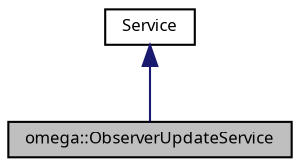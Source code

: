 digraph G
{
  bgcolor="transparent";
  edge [fontname="FreeSans.ttf",fontsize="8",labelfontname="FreeSans.ttf",labelfontsize="8"];
  node [fontname="FreeSans.ttf",fontsize="8",shape=record];
  Node1 [label="omega::ObserverUpdateService",height=0.2,width=0.4,color="black", fillcolor="grey75", style="filled" fontcolor="black"];
  Node2 -> Node1 [dir=back,color="midnightblue",fontsize="8",style="solid",fontname="FreeSans.ttf"];
  Node2 [label="Service",height=0.2,width=0.4,color="black",URL="$class_service.html"];
}
